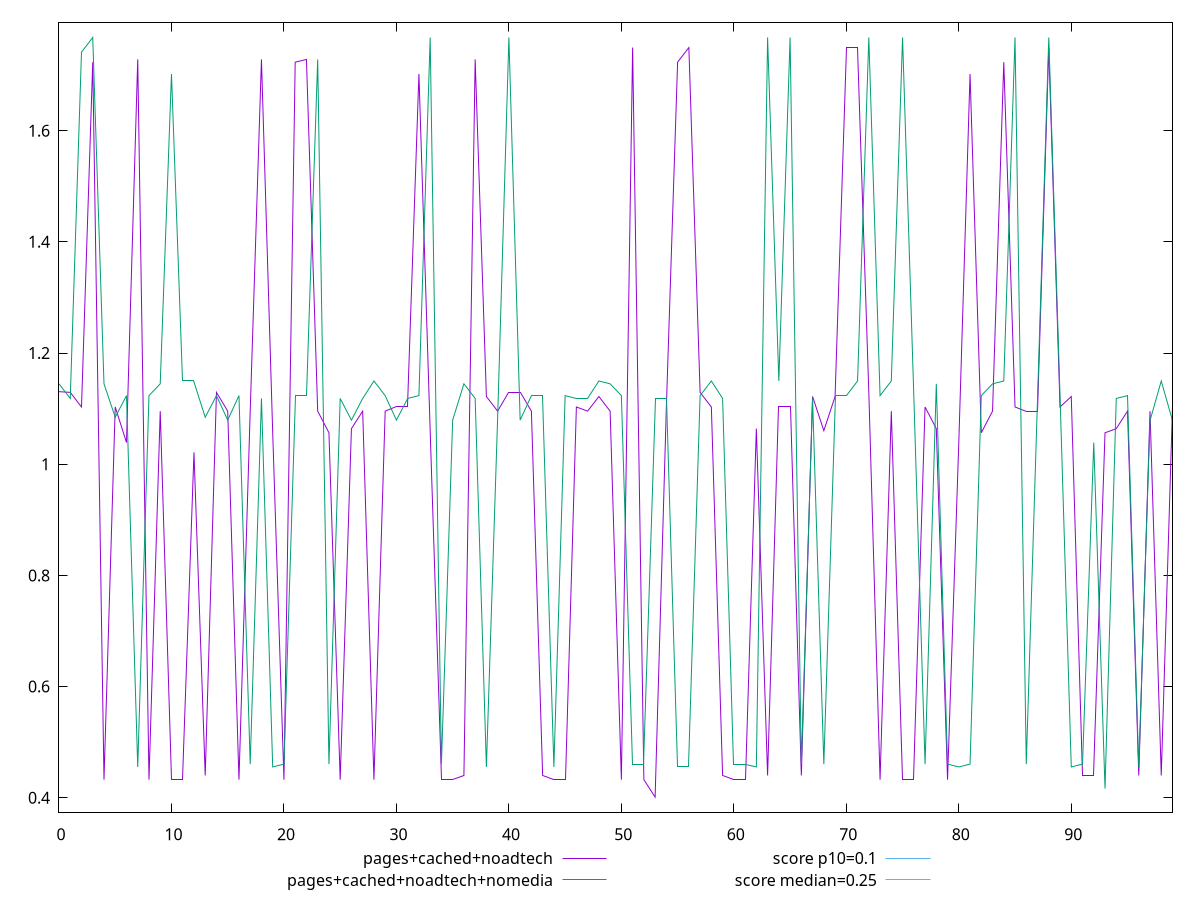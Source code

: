 reset

$pagesCachedNoadtech <<EOF
0 1.1304766597747802
1 1.1292220058441163
2 1.102942403793335
3 1.7232354736328124
4 0.43256591796875
5 1.102942403793335
6 1.038974609375
7 1.7281674194335936
8 0.43256591796875
9 1.0954791259765624
10 0.43256591796875
11 0.43256591796875
12 1.02134765625
13 0.44002919578552246
14 1.1292220058441163
15 1.0954791259765624
16 0.43256591796875
17 1.0954791259765624
18 1.7281674194335936
19 1.0565045166015625
20 0.43256591796875
21 1.7232354736328124
22 1.7281674194335936
23 1.0954791259765624
24 1.0565045166015625
25 0.43256591796875
26 1.063967794418335
27 1.0954791259765624
28 0.43256591796875
29 1.0954791259765624
30 1.102942403793335
31 1.102942403793335
32 1.7018878173828125
33 1.060322265625
34 0.43256591796875
35 0.43256591796875
36 0.44002919578552246
37 1.7281674194335936
38 1.1217587280273438
39 1.0954791259765624
40 1.1292220058441163
41 1.1292220058441163
42 1.0954791259765624
43 0.44002919578552246
44 0.43256591796875
45 0.43256591796875
46 1.102942403793335
47 1.0954791259765624
48 1.1217587280273438
49 1.0954791259765624
50 0.43256591796875
51 1.7495150756835938
52 0.43256591796875
53 0.40105458641052244
54 1.102942403793335
55 1.7232354736328124
56 1.7495150756835938
57 1.1292220058441163
58 1.102942403793335
59 0.44002919578552246
60 0.43256591796875
61 0.43256591796875
62 1.063967794418335
63 0.44002919578552246
64 1.102942403793335
65 1.102942403793335
66 0.44002919578552246
67 1.1217587280273438
68 1.060322265625
69 1.1217587280273438
70 1.7495150756835938
71 1.7495150756835938
72 1.1292220058441163
73 0.43256591796875
74 1.0954791259765624
75 0.43256591796875
76 0.43256591796875
77 1.102942403793335
78 1.063967794418335
79 0.43256591796875
80 1.038974609375
81 1.7018878173828125
82 1.0565045166015625
83 1.0954791259765624
84 1.7232354736328124
85 1.102942403793335
86 1.0954791259765624
87 1.0954791259765624
88 1.7495150756835938
89 1.102942403793335
90 1.1217587280273438
91 0.44002919578552246
92 0.44002919578552246
93 1.0565045166015625
94 1.063967794418335
95 1.0954791259765624
96 0.44002919578552246
97 1.0954791259765624
98 0.44002919578552246
99 1.102942403793335
EOF

$pagesCachedNoadtechNomedia <<EOF
0 1.144584248860677
1 1.1183046468098958
2 1.7413474527994792
3 1.7676270548502604
4 1.144584248860677
5 1.0844366455078125
6 1.1234112548828126
7 0.4553914388020833
8 1.1234112548828126
9 1.144584248860677
10 1.7018878173828125
11 1.1496908569335937
12 1.1496908569335937
13 1.0844366455078125
14 1.1234112548828126
15 1.0793300374348958
16 1.1234112548828126
17 0.460498046875
18 1.1183046468098958
19 0.4553914388020833
20 0.460498046875
21 1.1234112548828126
22 1.1234112548828126
23 1.7281674194335936
24 0.460498046875
25 1.1183046468098958
26 1.0793300374348958
27 1.1183046468098958
28 1.1496908569335937
29 1.1234112548828126
30 1.0793300374348958
31 1.1183046468098958
32 1.1234112548828126
33 1.7676270548502604
34 0.460498046875
35 1.0793300374348958
36 1.144584248860677
37 1.1183046468098958
38 0.4553914388020833
39 1.0844366455078125
40 1.7676270548502604
41 1.0793300374348958
42 1.1234112548828126
43 1.1234112548828126
44 0.4553914388020833
45 1.1234112548828126
46 1.1183046468098958
47 1.1183046468098958
48 1.1496908569335937
49 1.144584248860677
50 1.1234112548828126
51 0.460498046875
52 0.460498046875
53 1.1183046468098958
54 1.1183046468098958
55 0.4553914388020833
56 0.4553914388020833
57 1.1234112548828126
58 1.1496908569335937
59 1.1183046468098958
60 0.460498046875
61 0.460498046875
62 0.4553914388020833
63 1.7676270548502604
64 1.1496908569335937
65 1.7676270548502604
66 0.460498046875
67 1.1183046468098958
68 0.460498046875
69 1.1234112548828126
70 1.1234112548828126
71 1.1496908569335937
72 1.7676270548502604
73 1.1234112548828126
74 1.1496908569335937
75 1.7676270548502604
76 1.1234112548828126
77 0.460498046875
78 1.144584248860677
79 0.460498046875
80 0.4553914388020833
81 0.460498046875
82 1.1234112548828126
83 1.144584248860677
84 1.1496908569335937
85 1.7676270548502604
86 0.460498046875
87 1.1183046468098958
88 1.7676270548502604
89 1.1234112548828126
90 0.4553914388020833
91 0.460498046875
92 1.038974609375
93 0.4164168294270833
94 1.1183046468098958
95 1.1234112548828126
96 0.4553914388020833
97 1.0784342447916666
98 1.1496908569335937
99 1.0784342447916666
EOF

set key outside below
set xrange [0:99]
set yrange [0.37372313704172766:1.7949585042190552]
set trange [0.37372313704172766:1.7949585042190552]
set terminal svg size 640, 520 enhanced background rgb 'white'
set output "report_00017_2021-02-10T15-08-03.406Z/cumulative-layout-shift/comparison/line/2_vs_3.svg"

plot $pagesCachedNoadtech title "pages+cached+noadtech" with line, \
     $pagesCachedNoadtechNomedia title "pages+cached+noadtech+nomedia" with line, \
     0.1 title "score p10=0.1", \
     0.25 title "score median=0.25"

reset
